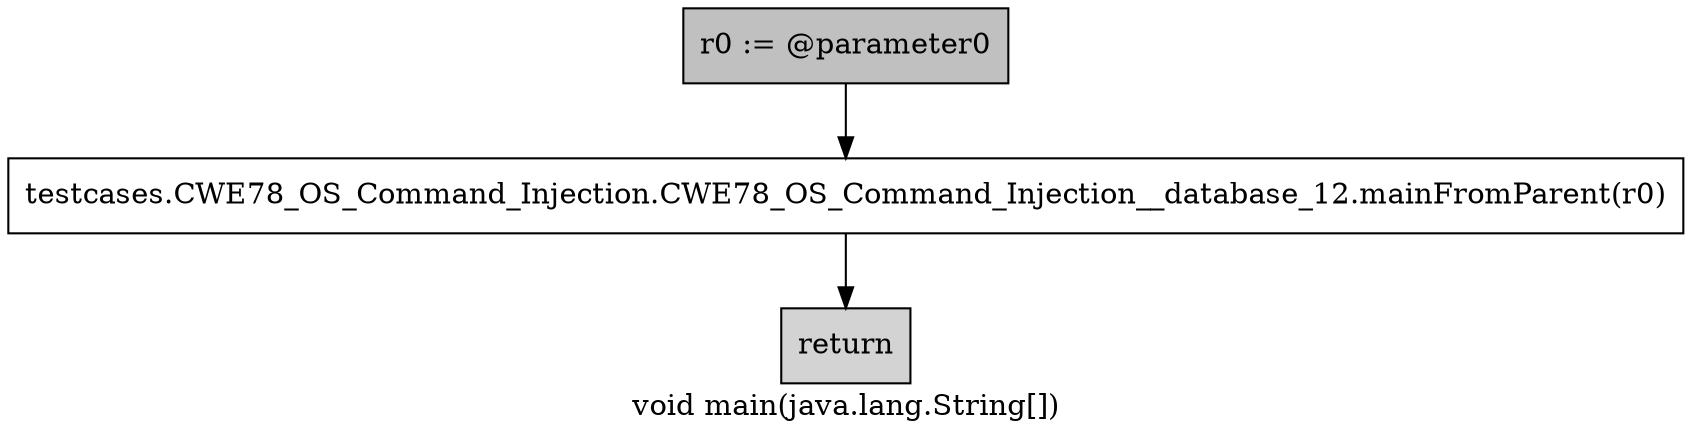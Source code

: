 digraph "void main(java.lang.String[])" {
    label="void main(java.lang.String[])";
    node [shape=box];
    "0" [style=filled,fillcolor=gray,label="r0 := @parameter0",];
    "1" [label="testcases.CWE78_OS_Command_Injection.CWE78_OS_Command_Injection__database_12.mainFromParent(r0)",];
    "0"->"1";
    "2" [style=filled,fillcolor=lightgray,label="return",];
    "1"->"2";
}

